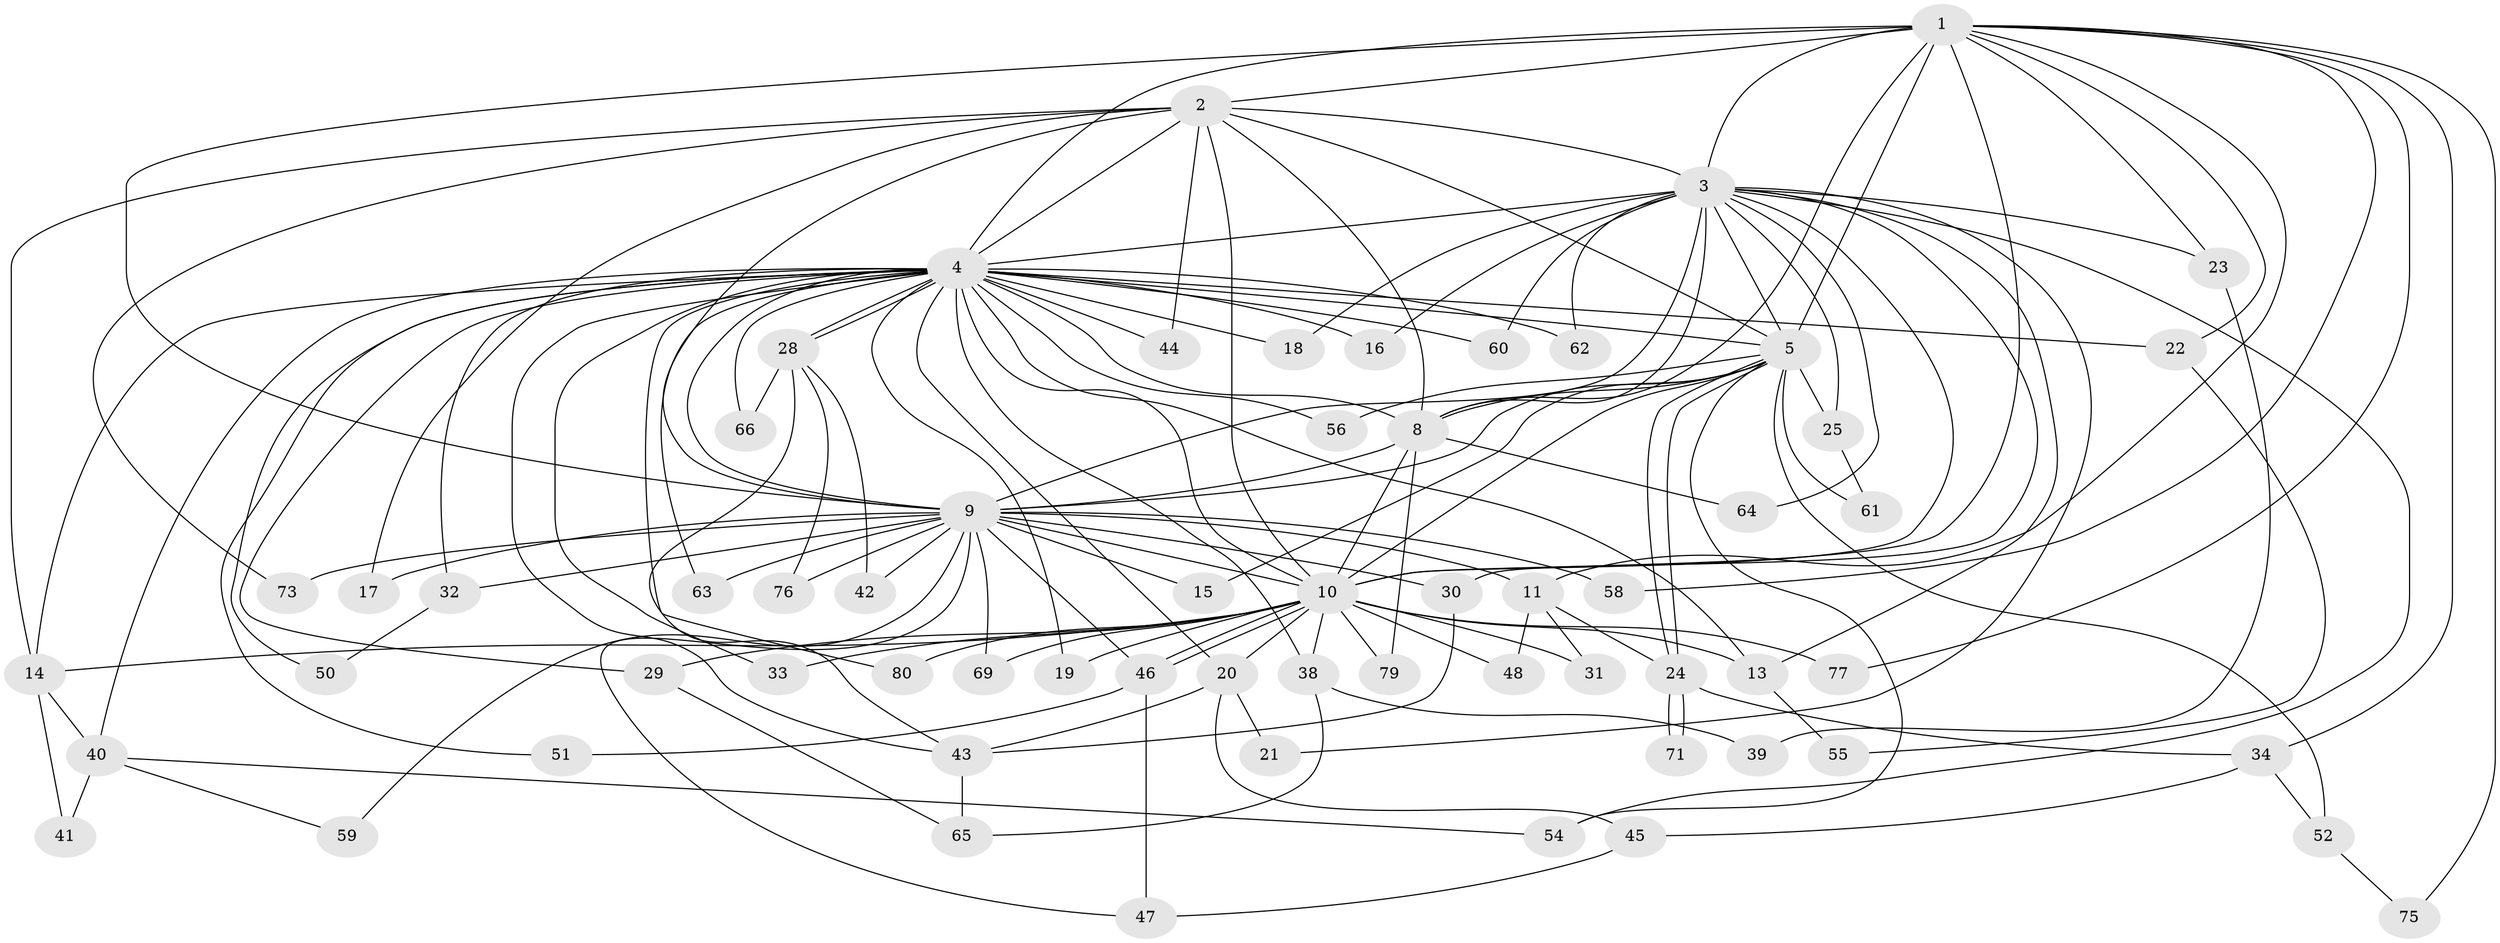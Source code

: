 // Generated by graph-tools (version 1.1) at 2025/51/02/27/25 19:51:43]
// undirected, 63 vertices, 147 edges
graph export_dot {
graph [start="1"]
  node [color=gray90,style=filled];
  1 [super="+26"];
  2 [super="+72"];
  3 [super="+6"];
  4 [super="+7"];
  5 [super="+12"];
  8 [super="+57"];
  9 [super="+78"];
  10 [super="+36"];
  11 [super="+35"];
  13 [super="+27"];
  14 [super="+37"];
  15;
  16;
  17;
  18;
  19;
  20;
  21;
  22;
  23;
  24 [super="+74"];
  25;
  28 [super="+53"];
  29;
  30 [super="+68"];
  31;
  32;
  33;
  34;
  38 [super="+70"];
  39;
  40;
  41;
  42;
  43;
  44;
  45;
  46;
  47 [super="+49"];
  48;
  50;
  51;
  52;
  54 [super="+67"];
  55;
  56;
  58;
  59;
  60;
  61;
  62;
  63;
  64;
  65;
  66;
  69;
  71;
  73;
  75;
  76;
  77;
  79;
  80;
  1 -- 2;
  1 -- 3 [weight=2];
  1 -- 4 [weight=3];
  1 -- 5;
  1 -- 8;
  1 -- 9;
  1 -- 10;
  1 -- 11;
  1 -- 22;
  1 -- 23;
  1 -- 34;
  1 -- 58;
  1 -- 75;
  1 -- 77;
  2 -- 3 [weight=2];
  2 -- 4 [weight=2];
  2 -- 5 [weight=2];
  2 -- 8;
  2 -- 9;
  2 -- 10;
  2 -- 14;
  2 -- 17;
  2 -- 44;
  2 -- 73;
  3 -- 4 [weight=4];
  3 -- 5 [weight=3];
  3 -- 8 [weight=2];
  3 -- 9 [weight=2];
  3 -- 10 [weight=2];
  3 -- 18;
  3 -- 21;
  3 -- 25;
  3 -- 60;
  3 -- 64;
  3 -- 13;
  3 -- 16;
  3 -- 30;
  3 -- 23;
  3 -- 62;
  3 -- 54;
  4 -- 5 [weight=2];
  4 -- 8 [weight=3];
  4 -- 9 [weight=2];
  4 -- 10 [weight=2];
  4 -- 13;
  4 -- 20;
  4 -- 22;
  4 -- 28;
  4 -- 28;
  4 -- 38;
  4 -- 40;
  4 -- 43;
  4 -- 44;
  4 -- 50;
  4 -- 56;
  4 -- 63;
  4 -- 66;
  4 -- 80;
  4 -- 16;
  4 -- 18;
  4 -- 19;
  4 -- 29;
  4 -- 32;
  4 -- 33;
  4 -- 51;
  4 -- 60;
  4 -- 62;
  4 -- 14;
  5 -- 8;
  5 -- 9;
  5 -- 10;
  5 -- 24;
  5 -- 24;
  5 -- 25;
  5 -- 52;
  5 -- 54;
  5 -- 56;
  5 -- 61;
  5 -- 15;
  8 -- 9;
  8 -- 10;
  8 -- 64;
  8 -- 79;
  9 -- 10;
  9 -- 11;
  9 -- 15;
  9 -- 17;
  9 -- 30;
  9 -- 32;
  9 -- 42;
  9 -- 47;
  9 -- 58;
  9 -- 59;
  9 -- 63;
  9 -- 69;
  9 -- 73;
  9 -- 76;
  9 -- 46;
  10 -- 14;
  10 -- 19;
  10 -- 20;
  10 -- 29;
  10 -- 31;
  10 -- 33;
  10 -- 38;
  10 -- 46;
  10 -- 46;
  10 -- 48;
  10 -- 69;
  10 -- 77;
  10 -- 79;
  10 -- 80;
  10 -- 13 [weight=2];
  11 -- 31;
  11 -- 24;
  11 -- 48;
  13 -- 55;
  14 -- 40;
  14 -- 41;
  20 -- 21;
  20 -- 43;
  20 -- 45;
  22 -- 55;
  23 -- 39;
  24 -- 34;
  24 -- 71;
  24 -- 71;
  25 -- 61;
  28 -- 42;
  28 -- 66;
  28 -- 76;
  28 -- 43;
  29 -- 65;
  30 -- 43;
  32 -- 50;
  34 -- 45;
  34 -- 52;
  38 -- 39;
  38 -- 65;
  40 -- 41;
  40 -- 54;
  40 -- 59;
  43 -- 65;
  45 -- 47;
  46 -- 51;
  46 -- 47;
  52 -- 75;
}

